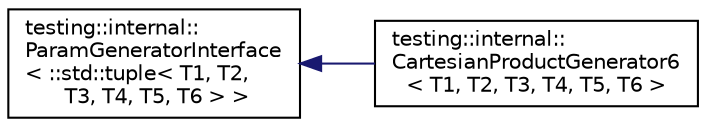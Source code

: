 digraph "类继承关系图"
{
 // LATEX_PDF_SIZE
  edge [fontname="Helvetica",fontsize="10",labelfontname="Helvetica",labelfontsize="10"];
  node [fontname="Helvetica",fontsize="10",shape=record];
  rankdir="LR";
  Node0 [label="testing::internal::\lParamGeneratorInterface\l\< ::std::tuple\< T1, T2,\l T3, T4, T5, T6 \> \>",height=0.2,width=0.4,color="black", fillcolor="white", style="filled",URL="$classtesting_1_1internal_1_1ParamGeneratorInterface.html",tooltip=" "];
  Node0 -> Node1 [dir="back",color="midnightblue",fontsize="10",style="solid",fontname="Helvetica"];
  Node1 [label="testing::internal::\lCartesianProductGenerator6\l\< T1, T2, T3, T4, T5, T6 \>",height=0.2,width=0.4,color="black", fillcolor="white", style="filled",URL="$classtesting_1_1internal_1_1CartesianProductGenerator6.html",tooltip=" "];
}
